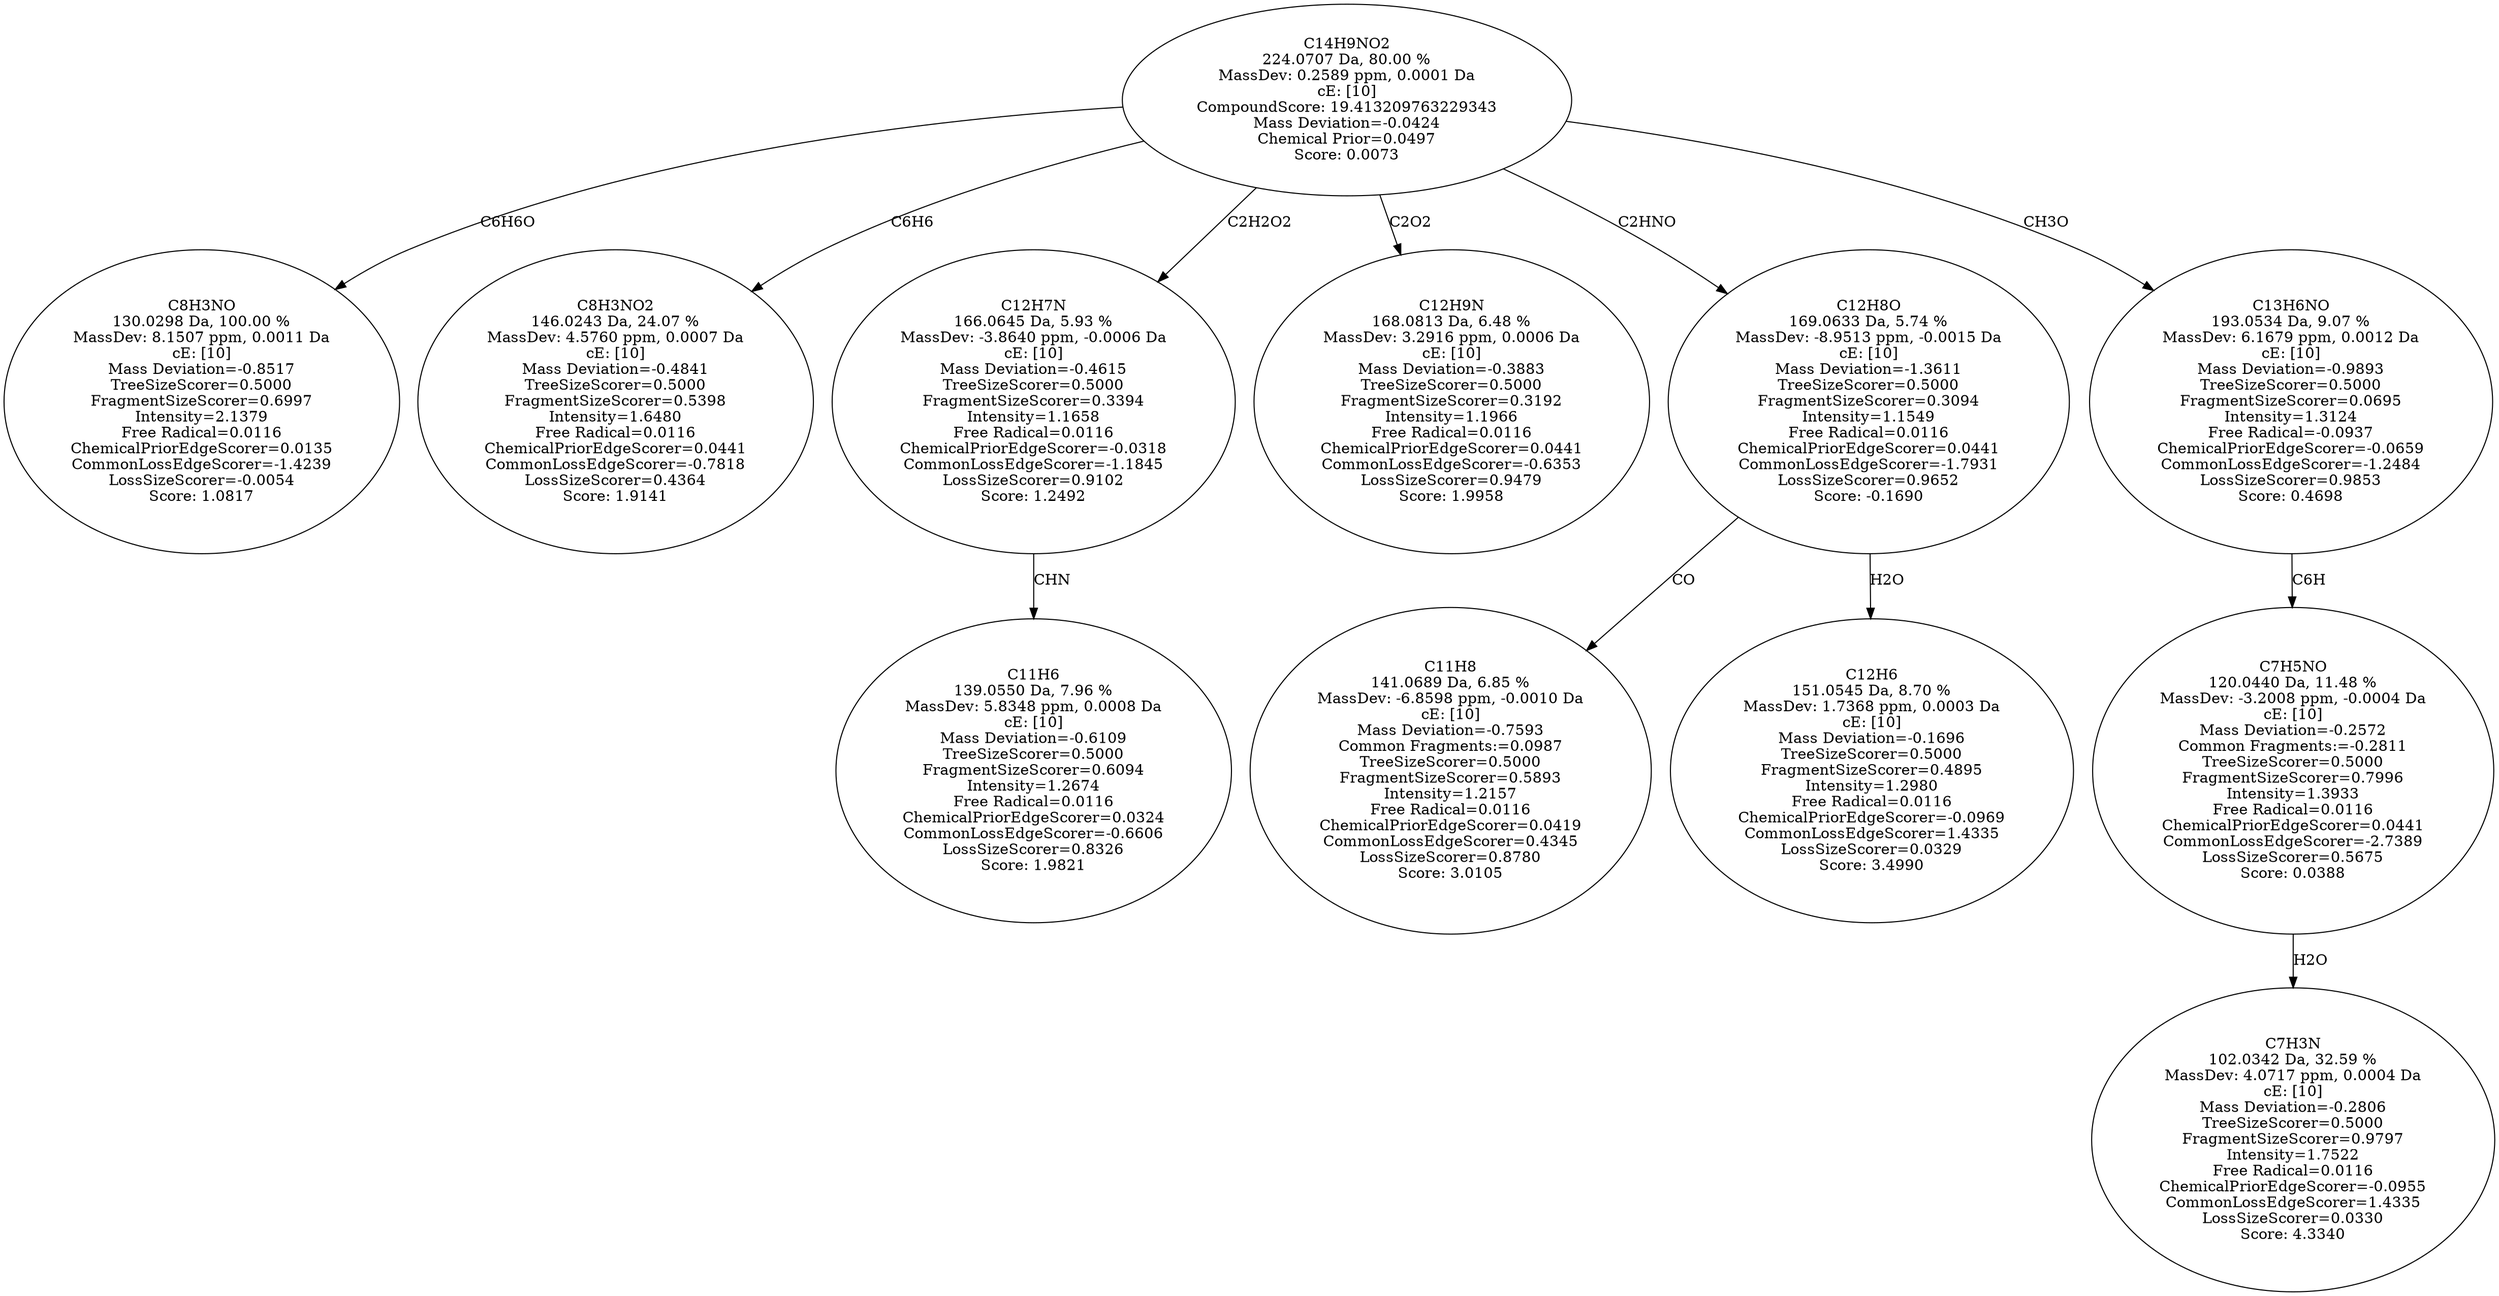 strict digraph {
v1 [label="C8H3NO\n130.0298 Da, 100.00 %\nMassDev: 8.1507 ppm, 0.0011 Da\ncE: [10]\nMass Deviation=-0.8517\nTreeSizeScorer=0.5000\nFragmentSizeScorer=0.6997\nIntensity=2.1379\nFree Radical=0.0116\nChemicalPriorEdgeScorer=0.0135\nCommonLossEdgeScorer=-1.4239\nLossSizeScorer=-0.0054\nScore: 1.0817"];
v2 [label="C8H3NO2\n146.0243 Da, 24.07 %\nMassDev: 4.5760 ppm, 0.0007 Da\ncE: [10]\nMass Deviation=-0.4841\nTreeSizeScorer=0.5000\nFragmentSizeScorer=0.5398\nIntensity=1.6480\nFree Radical=0.0116\nChemicalPriorEdgeScorer=0.0441\nCommonLossEdgeScorer=-0.7818\nLossSizeScorer=0.4364\nScore: 1.9141"];
v3 [label="C11H6\n139.0550 Da, 7.96 %\nMassDev: 5.8348 ppm, 0.0008 Da\ncE: [10]\nMass Deviation=-0.6109\nTreeSizeScorer=0.5000\nFragmentSizeScorer=0.6094\nIntensity=1.2674\nFree Radical=0.0116\nChemicalPriorEdgeScorer=0.0324\nCommonLossEdgeScorer=-0.6606\nLossSizeScorer=0.8326\nScore: 1.9821"];
v4 [label="C12H7N\n166.0645 Da, 5.93 %\nMassDev: -3.8640 ppm, -0.0006 Da\ncE: [10]\nMass Deviation=-0.4615\nTreeSizeScorer=0.5000\nFragmentSizeScorer=0.3394\nIntensity=1.1658\nFree Radical=0.0116\nChemicalPriorEdgeScorer=-0.0318\nCommonLossEdgeScorer=-1.1845\nLossSizeScorer=0.9102\nScore: 1.2492"];
v5 [label="C12H9N\n168.0813 Da, 6.48 %\nMassDev: 3.2916 ppm, 0.0006 Da\ncE: [10]\nMass Deviation=-0.3883\nTreeSizeScorer=0.5000\nFragmentSizeScorer=0.3192\nIntensity=1.1966\nFree Radical=0.0116\nChemicalPriorEdgeScorer=0.0441\nCommonLossEdgeScorer=-0.6353\nLossSizeScorer=0.9479\nScore: 1.9958"];
v6 [label="C11H8\n141.0689 Da, 6.85 %\nMassDev: -6.8598 ppm, -0.0010 Da\ncE: [10]\nMass Deviation=-0.7593\nCommon Fragments:=0.0987\nTreeSizeScorer=0.5000\nFragmentSizeScorer=0.5893\nIntensity=1.2157\nFree Radical=0.0116\nChemicalPriorEdgeScorer=0.0419\nCommonLossEdgeScorer=0.4345\nLossSizeScorer=0.8780\nScore: 3.0105"];
v7 [label="C12H6\n151.0545 Da, 8.70 %\nMassDev: 1.7368 ppm, 0.0003 Da\ncE: [10]\nMass Deviation=-0.1696\nTreeSizeScorer=0.5000\nFragmentSizeScorer=0.4895\nIntensity=1.2980\nFree Radical=0.0116\nChemicalPriorEdgeScorer=-0.0969\nCommonLossEdgeScorer=1.4335\nLossSizeScorer=0.0329\nScore: 3.4990"];
v8 [label="C12H8O\n169.0633 Da, 5.74 %\nMassDev: -8.9513 ppm, -0.0015 Da\ncE: [10]\nMass Deviation=-1.3611\nTreeSizeScorer=0.5000\nFragmentSizeScorer=0.3094\nIntensity=1.1549\nFree Radical=0.0116\nChemicalPriorEdgeScorer=0.0441\nCommonLossEdgeScorer=-1.7931\nLossSizeScorer=0.9652\nScore: -0.1690"];
v9 [label="C7H3N\n102.0342 Da, 32.59 %\nMassDev: 4.0717 ppm, 0.0004 Da\ncE: [10]\nMass Deviation=-0.2806\nTreeSizeScorer=0.5000\nFragmentSizeScorer=0.9797\nIntensity=1.7522\nFree Radical=0.0116\nChemicalPriorEdgeScorer=-0.0955\nCommonLossEdgeScorer=1.4335\nLossSizeScorer=0.0330\nScore: 4.3340"];
v10 [label="C7H5NO\n120.0440 Da, 11.48 %\nMassDev: -3.2008 ppm, -0.0004 Da\ncE: [10]\nMass Deviation=-0.2572\nCommon Fragments:=-0.2811\nTreeSizeScorer=0.5000\nFragmentSizeScorer=0.7996\nIntensity=1.3933\nFree Radical=0.0116\nChemicalPriorEdgeScorer=0.0441\nCommonLossEdgeScorer=-2.7389\nLossSizeScorer=0.5675\nScore: 0.0388"];
v11 [label="C13H6NO\n193.0534 Da, 9.07 %\nMassDev: 6.1679 ppm, 0.0012 Da\ncE: [10]\nMass Deviation=-0.9893\nTreeSizeScorer=0.5000\nFragmentSizeScorer=0.0695\nIntensity=1.3124\nFree Radical=-0.0937\nChemicalPriorEdgeScorer=-0.0659\nCommonLossEdgeScorer=-1.2484\nLossSizeScorer=0.9853\nScore: 0.4698"];
v12 [label="C14H9NO2\n224.0707 Da, 80.00 %\nMassDev: 0.2589 ppm, 0.0001 Da\ncE: [10]\nCompoundScore: 19.413209763229343\nMass Deviation=-0.0424\nChemical Prior=0.0497\nScore: 0.0073"];
v12 -> v1 [label="C6H6O"];
v12 -> v2 [label="C6H6"];
v4 -> v3 [label="CHN"];
v12 -> v4 [label="C2H2O2"];
v12 -> v5 [label="C2O2"];
v8 -> v6 [label="CO"];
v8 -> v7 [label="H2O"];
v12 -> v8 [label="C2HNO"];
v10 -> v9 [label="H2O"];
v11 -> v10 [label="C6H"];
v12 -> v11 [label="CH3O"];
}